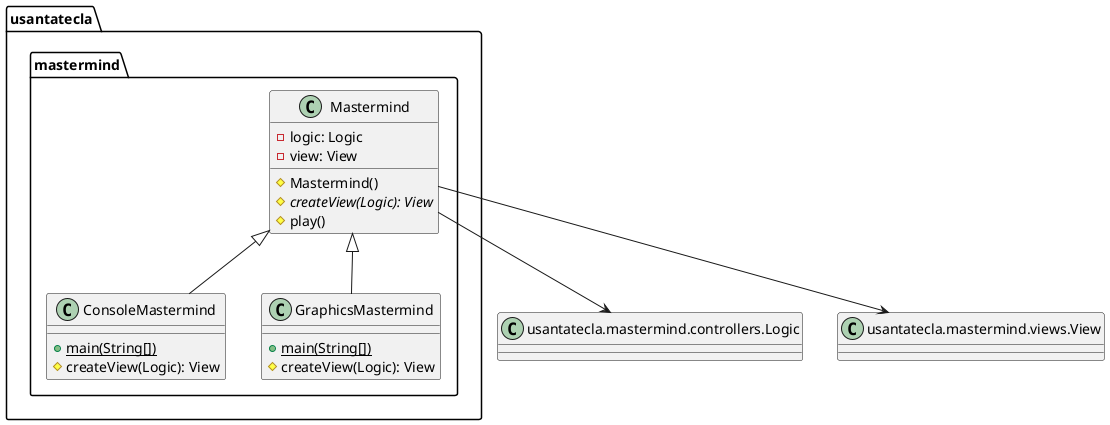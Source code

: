 @startuml mastermind
class  usantatecla.mastermind.ConsoleMastermind{
+ {static} main(String[])
# createView(Logic): View
}
usantatecla.mastermind.Mastermind <|-down- usantatecla.mastermind.ConsoleMastermind

class  usantatecla.mastermind.GraphicsMastermind{
+ {static} main(String[])
# createView(Logic): View
}
usantatecla.mastermind.Mastermind <|-down- usantatecla.mastermind.GraphicsMastermind

class  usantatecla.mastermind.Mastermind{
- logic: Logic
- view: View
# Mastermind()
# {abstract} createView(Logic): View
# play()
}
class Logic as "usantatecla.mastermind.controllers.Logic" {


}
class View as "usantatecla.mastermind.views.View" {


}
usantatecla.mastermind.Mastermind --> Logic
usantatecla.mastermind.Mastermind --> View


@enduml

@startuml usantatecla.mastermind.views
 abstract class  usantatecla.mastermind.views.ColorView{
+ {static} INITIALS: char[]
# color: Color
# ColorView()
# ColorView(Color)
+ {static} getInstance(char): Color
+ allInitials(): String
# abstract resultInitials(int): String
}

abstract class  usantatecla.mastermind.views.ErrorView{
+ MESSAGES: String[]
# error: Error
# ErrorView()
+ ErrorView(Error)
# abstract colorInitials(): String
}

 enum  usantatecla.mastermind.views.Message{
+ ATTEMPTS
+ SECRET
+ RESUME
+ RESULT
+ PROPOSED_COMBINATION
+ TITLE
+ WINNER
+ LOOSER
- message: String
~ MessageView(String)
+ getMessage(): String
}

abstract class  usantatecla.mastermind.views.View{
# logic: Logic
+ View(Logic)
+ interact()
# {abstract} start()
# {abstract} propose(): boolean
# {abstract} isNewGame(): boolean
}
class Logic as "usantatecla.mastermind.controllers.Logic" {


}
usantatecla.mastermind.views.View *-down-> Logic
@enduml

@startuml usantatecla.mastermind.console
class Game as "usantatecla.\nmastermind.models.\nGame"
class Error as "usantatecla.\nmastermind.models.\nError"
class Result as "usantatecla.\nmastermind.models.\nResult"
enum Color as "usantatecla.\nmastermind.models.\nColor"
abstract class Combination as "usantatecla.\nmastermind.models.\nCombination"
class ProposedCombination as "usantatecla.\nmastermind.models.\nProposedCombination"
class SecretCombination as "usantatecla.\nmastermind.models.\nSecretCombination"
abstract class View as "usantatecla.\nmastermind.views.\nView"
abstract class ColorView as "usantatecla.\nmastermind.views.\nColorView"
abstract class ErrorView as "usantatecla.\nmastermind.views.\nErrorView"
enum Message as "usantatecla.\nmastermind.views.\nMessage"
class Console as "usantatecla.utils.\nConsole"
class YesNoDialog as "usantatecla.utils.\nYesNoDialog"
enum ColorCode as "usantatecla.utils.\nColorCode"

class usantatecla.mastermind.views.console.ConsoleView {
    - startView: StartView
    - proposalView: ProposalView
    - resumeView: ResumeView
    + ConsoleView(Logic)
    # start()
    # propose() : boolean
    # isNewGame() : boolean
}
usantatecla.mastermind.views.console.ConsoleView -up-|> View
usantatecla.mastermind.views.console.ConsoleView *-down-> usantatecla.mastermind.views.console.StartView
usantatecla.mastermind.views.console.ConsoleView *-down-> usantatecla.mastermind.views.console.ProposalView
usantatecla.mastermind.views.console.ConsoleView *-down-> usantatecla.mastermind.views.console.ResumeView
usantatecla.mastermind.views.console.ConsoleView --> Game

class usantatecla.mastermind.views.console.ResumeView {
    - logic: Logic
    ~ ResumeView(Logic)
    ~ interact() : boolean
}
usantatecla.mastermind.views.console.ResumeView *-down-> Game
usantatecla.mastermind.views.console.ResumeView ..> Message
usantatecla.mastermind.views.console.ResumeView .> YesNoDialog

class usantatecla.mastermind.views.console.StartView {
    - logic: Logic
    - secretCombinationView: SecretCombinationView
    - StartView(Logic)
    ~ interact()
}
usantatecla.mastermind.views.console.StartView ..> Console
usantatecla.mastermind.views.console.StartView ..> Message
usantatecla.mastermind.views.console.StartView ..> usantatecla.mastermind.views.console.SecretCombinationView

class usantatecla.mastermind.views.console.GameView {
    ~ GameView(Game)
    ~ write()
    ~ isWinnerOrLooser() : boolean
}
usantatecla.mastermind.views.console.GameView *-down-> Game
usantatecla.mastermind.views.console.GameView *-down-> usantatecla.mastermind.views.console.SecretCombinationView
usantatecla.mastermind.views.console.GameView ..> usantatecla.mastermind.views.console.AttemptsView
usantatecla.mastermind.views.console.GameView ..> usantatecla.mastermind.views.console.ResultView
usantatecla.mastermind.views.console.GameView ..> usantatecla.mastermind.views.console.ProposedCombinationView
usantatecla.mastermind.views.console.GameView ..> Message
usantatecla.mastermind.views.console.GameView ..> Console

class usantatecla.mastermind.views.console.ProposalView {
    - logic: Logic
    - secretCombinationView: SecretCombinationView
    - proposedCombinationView: ProposedCombinationView
    - resultView: ResultView
    ~ ProposalView(Logic)
    ~ interact() : boolean

}
usantatecla.mastermind.views.console.ProposalView *-down-> Game
usantatecla.mastermind.views.console.ProposalView *-down-> usantatecla.mastermind.views.console.GameView
usantatecla.mastermind.views.console.ProposalView ..> ProposedCombination
usantatecla.mastermind.views.console.ProposalView ..> usantatecla.mastermind.views.console.ProposedCombinationView


class usantatecla.mastermind.views.console.ProposedCombinationView {
    - logic: Logic
    ~ ProposedCombinationView(Logic)
    ~ write(int)
    ~ read(): List<Color>
}
usantatecla.mastermind.views.console.ProposedCombinationView *-down-> ProposedCombination
usantatecla.mastermind.views.console.ProposedCombinationView ..> usantatecla.mastermind.views.console.ErrorView
usantatecla.mastermind.views.console.ProposedCombinationView ..> usantatecla.mastermind.views.console.ColorView
usantatecla.mastermind.views.console.ProposedCombinationView ..> Color
usantatecla.mastermind.views.console.ProposedCombinationView ..> Error
usantatecla.mastermind.views.console.ProposedCombinationView ..> Combination
usantatecla.mastermind.views.console.ProposedCombinationView ..> Message
usantatecla.mastermind.views.console.ProposedCombinationView ..> Console

class usantatecla.mastermind.views.console.SecretCombinationView {
    - logic: Logic
    ~ SecretCombinationView(Logic)
    ~ writeln()
}
usantatecla.mastermind.views.console.SecretCombinationView ..> SecretCombination
usantatecla.mastermind.views.console.SecretCombinationView ..> Message
usantatecla.mastermind.views.console.SecretCombinationView ..> Console

class usantatecla.mastermind.views.console.ResultView {
    - logic: Logic
    ~ ResultView(Logic)
    ~ writeln(int)
}
usantatecla.mastermind.views.console.ResultView *-down-> Result
usantatecla.mastermind.views.console.ResultView ..> Message
usantatecla.mastermind.views.console.ResultView ..> Console

class usantatecla.mastermind.views.console.AttemptsView {
    - logic: Logic
    ~ AttemptsView(Logic)
    + writeln()
}
usantatecla.mastermind.views.console.AttemptsView ..> Console
usantatecla.mastermind.views.console.AttemptsView ..> Message

class usantatecla.mastermind.views.console.ColorView {
    ~ ColorView()
    ~ ColorView(Color)
    # resultInitials(int) : String
    ~ write()
}
usantatecla.mastermind.views.console.ColorView -up-|> ColorView
usantatecla.mastermind.views.console.ColorView ..> ColorCode
usantatecla.mastermind.views.console.ColorView ..> Console
usantatecla.mastermind.views.console.ColorView ..> Color

class usantatecla.mastermind.views.console.ErrorView {
    ~ ErrorView()
    ~ ErrorView(Error)
    ~ writeln()
    # colorInitials() : String
}

class Logic as "usantatecla.mastermind.controllers.Logic" {


}

usantatecla.mastermind.views.console.ErrorView -up-|> ErrorView
usantatecla.mastermind.views.console.ErrorView ..> Error
usantatecla.mastermind.views.console.ErrorView ..> Console
usantatecla.mastermind.views.console.ErrorView ..> usantatecla.mastermind.views.console.ColorView
usantatecla.mastermind.views.console.ProposalView ..> Logic
usantatecla.mastermind.views.console.ResumeView ..> Logic
usantatecla.mastermind.views.console.StartView ..> Logic
@enduml

@startuml usantatecla.mastermind.controllers
class Game as "usantatecla.mastermind.models.Game" {


}

abstract class  usantatecla.mastermind.controllers.Controller{
# game: Game
~ Controller(Game)
+ getWidth(): int
}
usantatecla.mastermind.controllers.Controller -down-> Game

class  usantatecla.mastermind.controllers.Logic{
- game: Game
- startController: StartController
- proposalController: ProposalController
- resumeController: ResumeController
+ Logic()
+ clearGame()
+ addProposedCombination(List<Color>): Error
+ isWinner(): boolean
+ isLooser(): boolean
+ getAttempts(): int
+ getColors(int): List<Color>
+ getBlacks(int): int
+ getWhites(int): int
+ getWidth(): int
}
usantatecla.mastermind.controllers.Logic *-down-> usantatecla.mastermind.controllers.ResumeController
usantatecla.mastermind.controllers.Logic *-down-> usantatecla.mastermind.controllers.StartController
usantatecla.mastermind.controllers.Logic *-down-> usantatecla.mastermind.controllers.ProposalController
usantatecla.mastermind.controllers.Logic *-down-> Game

class  usantatecla.mastermind.controllers.ProposalController{
+ ProposalController(Game)
+ addProposedCombination(List<Color>): Error
+ isWinner(): boolean
+ isLooser(): boolean
+ getAttempts(): int
+ getColors(int): List<Color>
+ getBlacks(int): int
+ getWhites(int): int
}
usantatecla.mastermind.controllers.Controller <|-down- usantatecla.mastermind.controllers.ProposalController

class  usantatecla.mastermind.controllers.ResumeController{
+ ResumeController(Game)
+ clearGame()
}
usantatecla.mastermind.controllers.Controller <|-down- usantatecla.mastermind.controllers.ResumeController

class  usantatecla.mastermind.controllers.StartController{
+ StartController(Game)
}
usantatecla.mastermind.controllers.Controller <|-down- usantatecla.mastermind.controllers.StartController
@enduml

@startuml usantatecla.mastermind.models
abstract class usantatecla.mastermind.models.Combination {
- {static} WIDTH: int
# colors: List<Color>
# Combination()
+ {static} getWidth(): int
}
usantatecla.mastermind.models.Combination *-down-> "*" usantatecla.mastermind.types.Color

class usantatecla.mastermind.models.Game {
- {static} MAX_LONG: int
- secretCombination: SecretCombination
- proposedCombination: List<ProposedCombination>
- results: List<Result>
- attempts: int
+ Game()
+ clear()
+ addProposeCombination(ProposedCombination)
+ isLooser(): boolean
+ isWinner(): boolean
+ getAttempts(): int
+ getProposedCombination(int): ProposedCombination
+ getResult(int): Result
}
usantatecla.mastermind.models.Game *-down-> usantatecla.mastermind.models.SecretCombination
usantatecla.mastermind.models.Game *-down-> "0..*" usantatecla.mastermind.models.Result
usantatecla.mastermind.models.Game *-down-> "0..*" usantatecla.mastermind.models.ProposedCombination

class usantatecla.mastermind.models.ProposedCombination {
~ contains(Color, int): boolean
~ contains(Color): boolean
+ getColors(): List<Color>
}
usantatecla.mastermind.models.Combination <|-down- usantatecla.mastermind.models.ProposedCombination
usantatecla.mastermind.models.ProposedCombination ..> usantatecla.mastermind.types.Color

class usantatecla.mastermind.models.SecretCombination {
~ SecretCombination()
~ getResult(ProposedCombination): Result
}
usantatecla.mastermind.models.Combination <|-down- usantatecla.mastermind.models.SecretCombination
usantatecla.mastermind.models.SecretCombination ..> usantatecla.mastermind.models.Result
usantatecla.mastermind.models.SecretCombination ..> usantatecla.mastermind.models.ProposedCombination
usantatecla.mastermind.models.SecretCombination ..> usantatecla.mastermind.types.Color

class usantatecla.mastermind.models.Result {
- blacks: int
- whites: int
~ Result(int, int)
~ isWinner(): boolean
+ getBlacks(): int
+ getWhites(): int
}

usantatecla.mastermind.models.Result -down..> usantatecla.mastermind.models.Combination

enum usantatecla.mastermind.types.Color {
+ RED
+ BLUE
+ YELLOW
+ GREEN
+ ORANGE
+ PURPLE
+ NULL
~ {static} length(): int
+ isNull(): boolean
}

enum usantatecla.mastermind.types.Error {
+ DUPLICATED
+ WRONG_CHARACTERS
+ WRONG_LENGTH
+ NULL
+ isNull(): boolean
}
@enduml

@startuml usantatecla.utils
class BufferedReader as "java.io.BufferedReader"{}

enum usantatecla.utils.ColorCode{
+ RED
+ BLUE
+ YELLOW
+ GREEN
+ ORANGE
+ PURPLE
+ RESET_COLOR
- color: String
~ ColorCode(String)
+ getColor(): String
+ {static} getColorByIndex(int): String
}

class usantatecla.utils.Console{
- {static} console: Console
+ {static} getInstance(): Console
+ readString(String): String
+ readString(): String
+ readInt(String): int
+ readChar(String): char
+ writeln()
+ write(String)
+ writeln(String)
+ write(char)
- writeError(String)
}
usantatecla.utils.Console *-down-> BufferedReader

class  usantatecla.utils.YesNoDialog{
- {static} AFIRMATIVE: char
- {static} NEGATIVE: char
- {static} QUESTION: String
- {static} MESSAGE: String
+ YesNoDialog()
+ read(String): boolean
- {static} isAfirmative(char): boolean
- {static} isNegative(char): boolean
}
usantatecla.utils.YesNoDialog ..> usantatecla.utils.Console
@enduml
